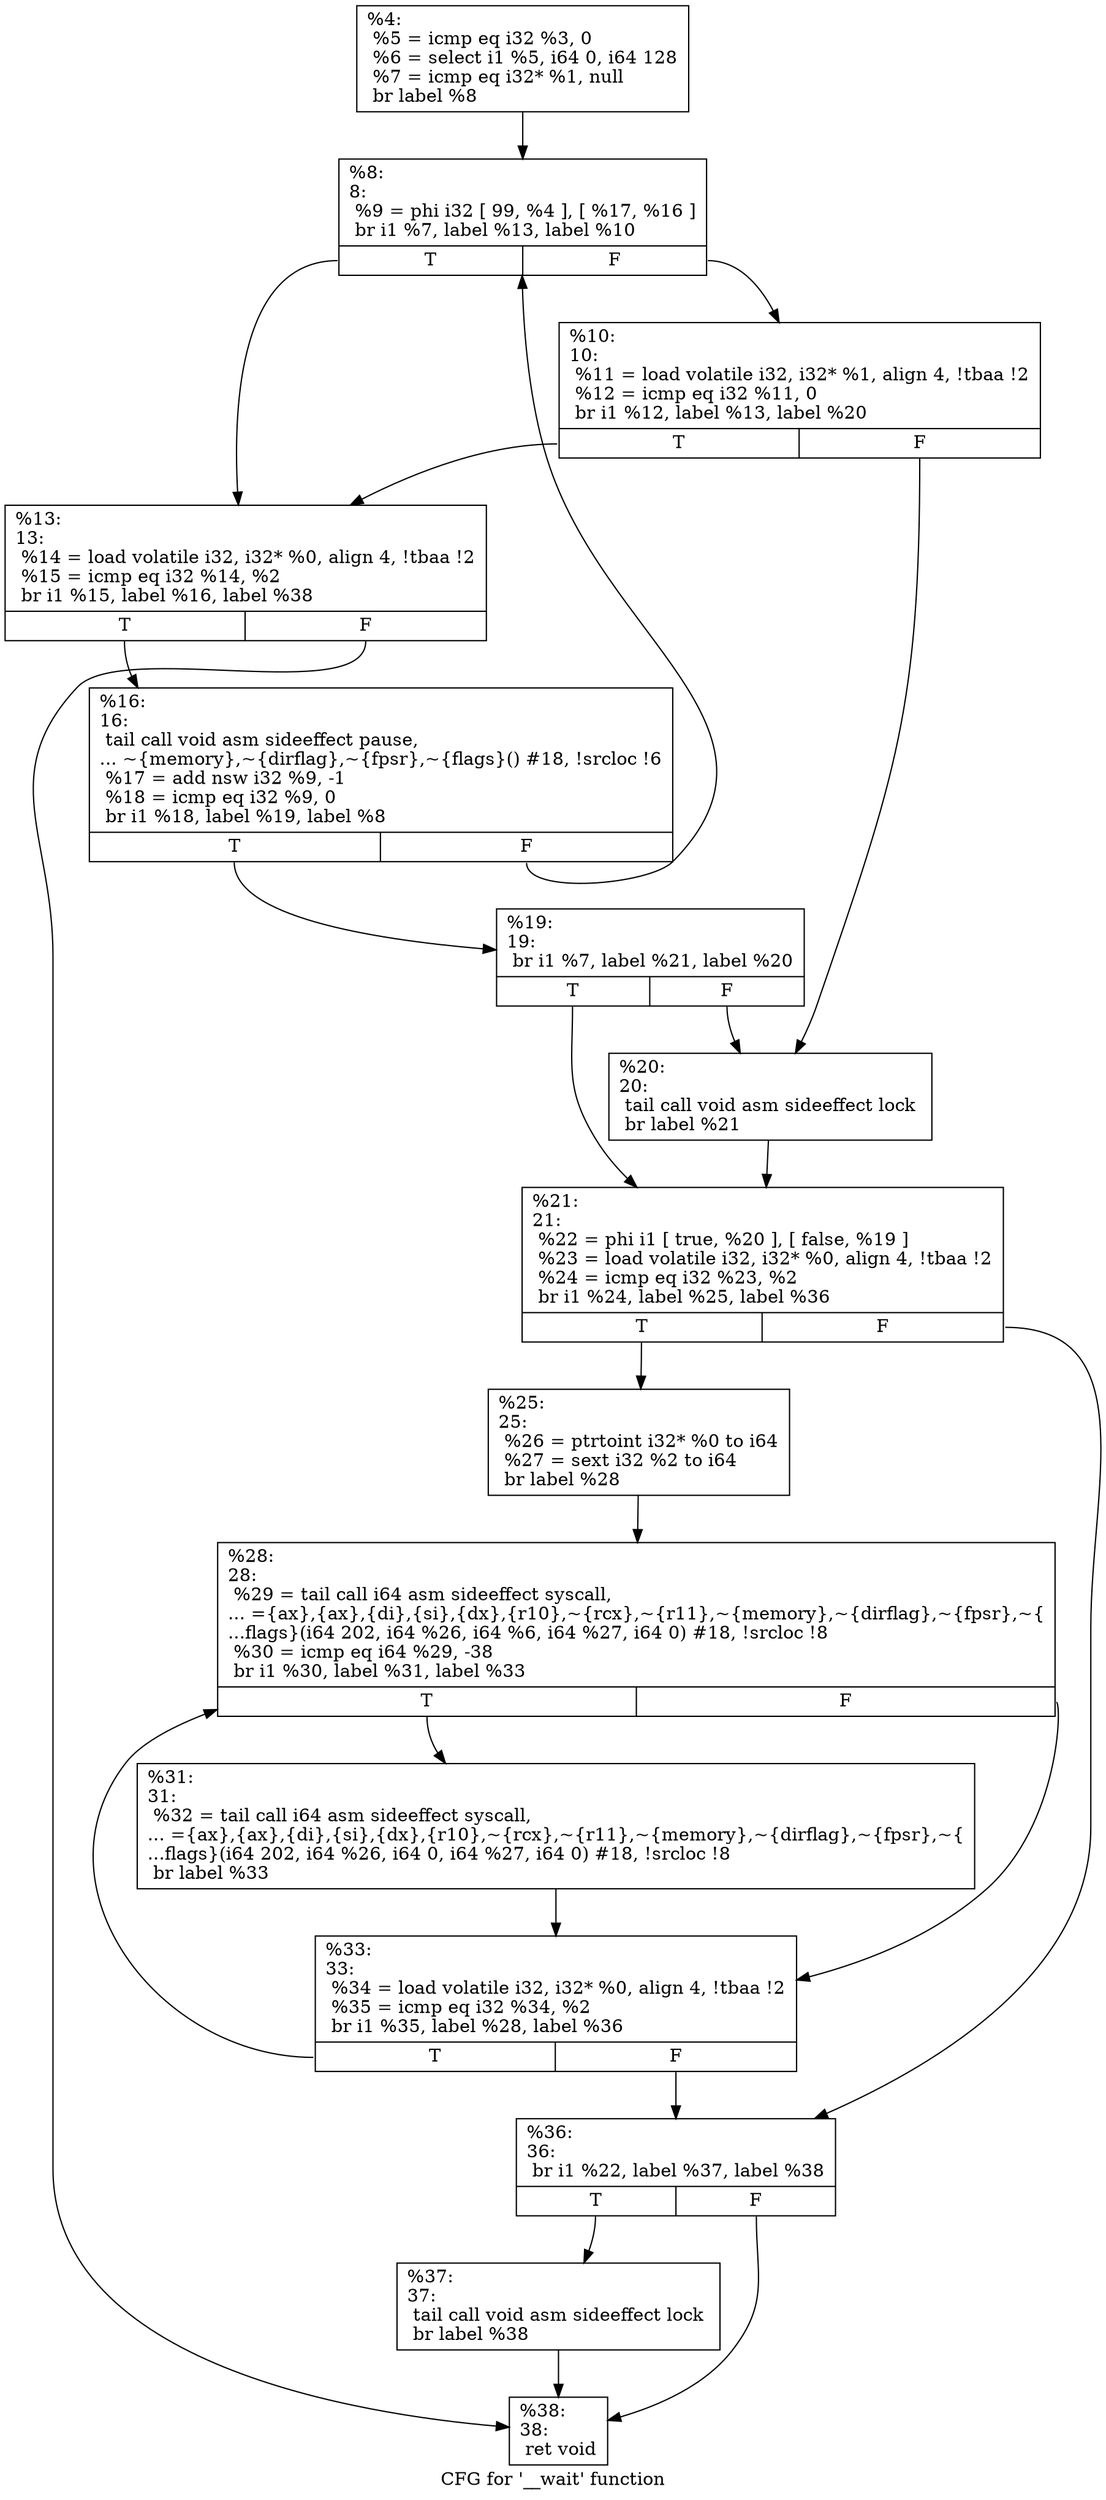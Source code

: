 digraph "CFG for '__wait' function" {
	label="CFG for '__wait' function";

	Node0x206d0c0 [shape=record,label="{%4:\l  %5 = icmp eq i32 %3, 0\l  %6 = select i1 %5, i64 0, i64 128\l  %7 = icmp eq i32* %1, null\l  br label %8\l}"];
	Node0x206d0c0 -> Node0x206d340;
	Node0x206d340 [shape=record,label="{%8:\l8:                                                \l  %9 = phi i32 [ 99, %4 ], [ %17, %16 ]\l  br i1 %7, label %13, label %10\l|{<s0>T|<s1>F}}"];
	Node0x206d340:s0 -> Node0x206d3e0;
	Node0x206d340:s1 -> Node0x206d390;
	Node0x206d390 [shape=record,label="{%10:\l10:                                               \l  %11 = load volatile i32, i32* %1, align 4, !tbaa !2\l  %12 = icmp eq i32 %11, 0\l  br i1 %12, label %13, label %20\l|{<s0>T|<s1>F}}"];
	Node0x206d390:s0 -> Node0x206d3e0;
	Node0x206d390:s1 -> Node0x206d4d0;
	Node0x206d3e0 [shape=record,label="{%13:\l13:                                               \l  %14 = load volatile i32, i32* %0, align 4, !tbaa !2\l  %15 = icmp eq i32 %14, %2\l  br i1 %15, label %16, label %38\l|{<s0>T|<s1>F}}"];
	Node0x206d3e0:s0 -> Node0x206d430;
	Node0x206d3e0:s1 -> Node0x206d750;
	Node0x206d430 [shape=record,label="{%16:\l16:                                               \l  tail call void asm sideeffect pause,\l... ~\{memory\},~\{dirflag\},~\{fpsr\},~\{flags\}() #18, !srcloc !6\l  %17 = add nsw i32 %9, -1\l  %18 = icmp eq i32 %9, 0\l  br i1 %18, label %19, label %8\l|{<s0>T|<s1>F}}"];
	Node0x206d430:s0 -> Node0x206d480;
	Node0x206d430:s1 -> Node0x206d340;
	Node0x206d480 [shape=record,label="{%19:\l19:                                               \l  br i1 %7, label %21, label %20\l|{<s0>T|<s1>F}}"];
	Node0x206d480:s0 -> Node0x206d520;
	Node0x206d480:s1 -> Node0x206d4d0;
	Node0x206d4d0 [shape=record,label="{%20:\l20:                                               \l  tail call void asm sideeffect lock \l  br label %21\l}"];
	Node0x206d4d0 -> Node0x206d520;
	Node0x206d520 [shape=record,label="{%21:\l21:                                               \l  %22 = phi i1 [ true, %20 ], [ false, %19 ]\l  %23 = load volatile i32, i32* %0, align 4, !tbaa !2\l  %24 = icmp eq i32 %23, %2\l  br i1 %24, label %25, label %36\l|{<s0>T|<s1>F}}"];
	Node0x206d520:s0 -> Node0x206d570;
	Node0x206d520:s1 -> Node0x206d6b0;
	Node0x206d570 [shape=record,label="{%25:\l25:                                               \l  %26 = ptrtoint i32* %0 to i64\l  %27 = sext i32 %2 to i64\l  br label %28\l}"];
	Node0x206d570 -> Node0x206d5c0;
	Node0x206d5c0 [shape=record,label="{%28:\l28:                                               \l  %29 = tail call i64 asm sideeffect syscall,\l... =\{ax\},\{ax\},\{di\},\{si\},\{dx\},\{r10\},~\{rcx\},~\{r11\},~\{memory\},~\{dirflag\},~\{fpsr\},~\{\l...flags\}(i64 202, i64 %26, i64 %6, i64 %27, i64 0) #18, !srcloc !8\l  %30 = icmp eq i64 %29, -38\l  br i1 %30, label %31, label %33\l|{<s0>T|<s1>F}}"];
	Node0x206d5c0:s0 -> Node0x206d610;
	Node0x206d5c0:s1 -> Node0x206d660;
	Node0x206d610 [shape=record,label="{%31:\l31:                                               \l  %32 = tail call i64 asm sideeffect syscall,\l... =\{ax\},\{ax\},\{di\},\{si\},\{dx\},\{r10\},~\{rcx\},~\{r11\},~\{memory\},~\{dirflag\},~\{fpsr\},~\{\l...flags\}(i64 202, i64 %26, i64 0, i64 %27, i64 0) #18, !srcloc !8\l  br label %33\l}"];
	Node0x206d610 -> Node0x206d660;
	Node0x206d660 [shape=record,label="{%33:\l33:                                               \l  %34 = load volatile i32, i32* %0, align 4, !tbaa !2\l  %35 = icmp eq i32 %34, %2\l  br i1 %35, label %28, label %36\l|{<s0>T|<s1>F}}"];
	Node0x206d660:s0 -> Node0x206d5c0;
	Node0x206d660:s1 -> Node0x206d6b0;
	Node0x206d6b0 [shape=record,label="{%36:\l36:                                               \l  br i1 %22, label %37, label %38\l|{<s0>T|<s1>F}}"];
	Node0x206d6b0:s0 -> Node0x206d700;
	Node0x206d6b0:s1 -> Node0x206d750;
	Node0x206d700 [shape=record,label="{%37:\l37:                                               \l  tail call void asm sideeffect lock \l  br label %38\l}"];
	Node0x206d700 -> Node0x206d750;
	Node0x206d750 [shape=record,label="{%38:\l38:                                               \l  ret void\l}"];
}

